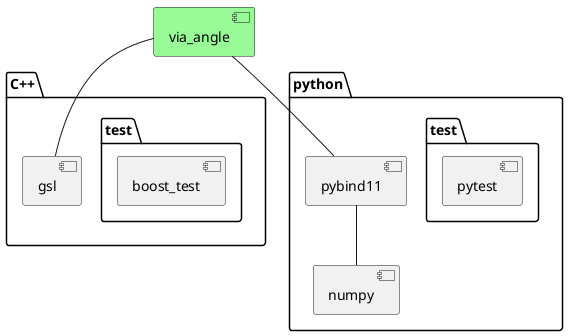 @startuml

'Copyright (c) 2024 Via Technology Ltd. All Rights Reserved.

' title Angle dependancies

set namespaceSeparator ::
    component via_angle #palegreen
    package C++ {
        component gsl
        package test {
            component boost_test
        }
    }
    package python {
        component pybind11
        component numpy
        package test {
            component pytest
        }
        pybind11 -- numpy
    }
    
    via_angle -- gsl
    via_angle -- pybind11

@enduml
